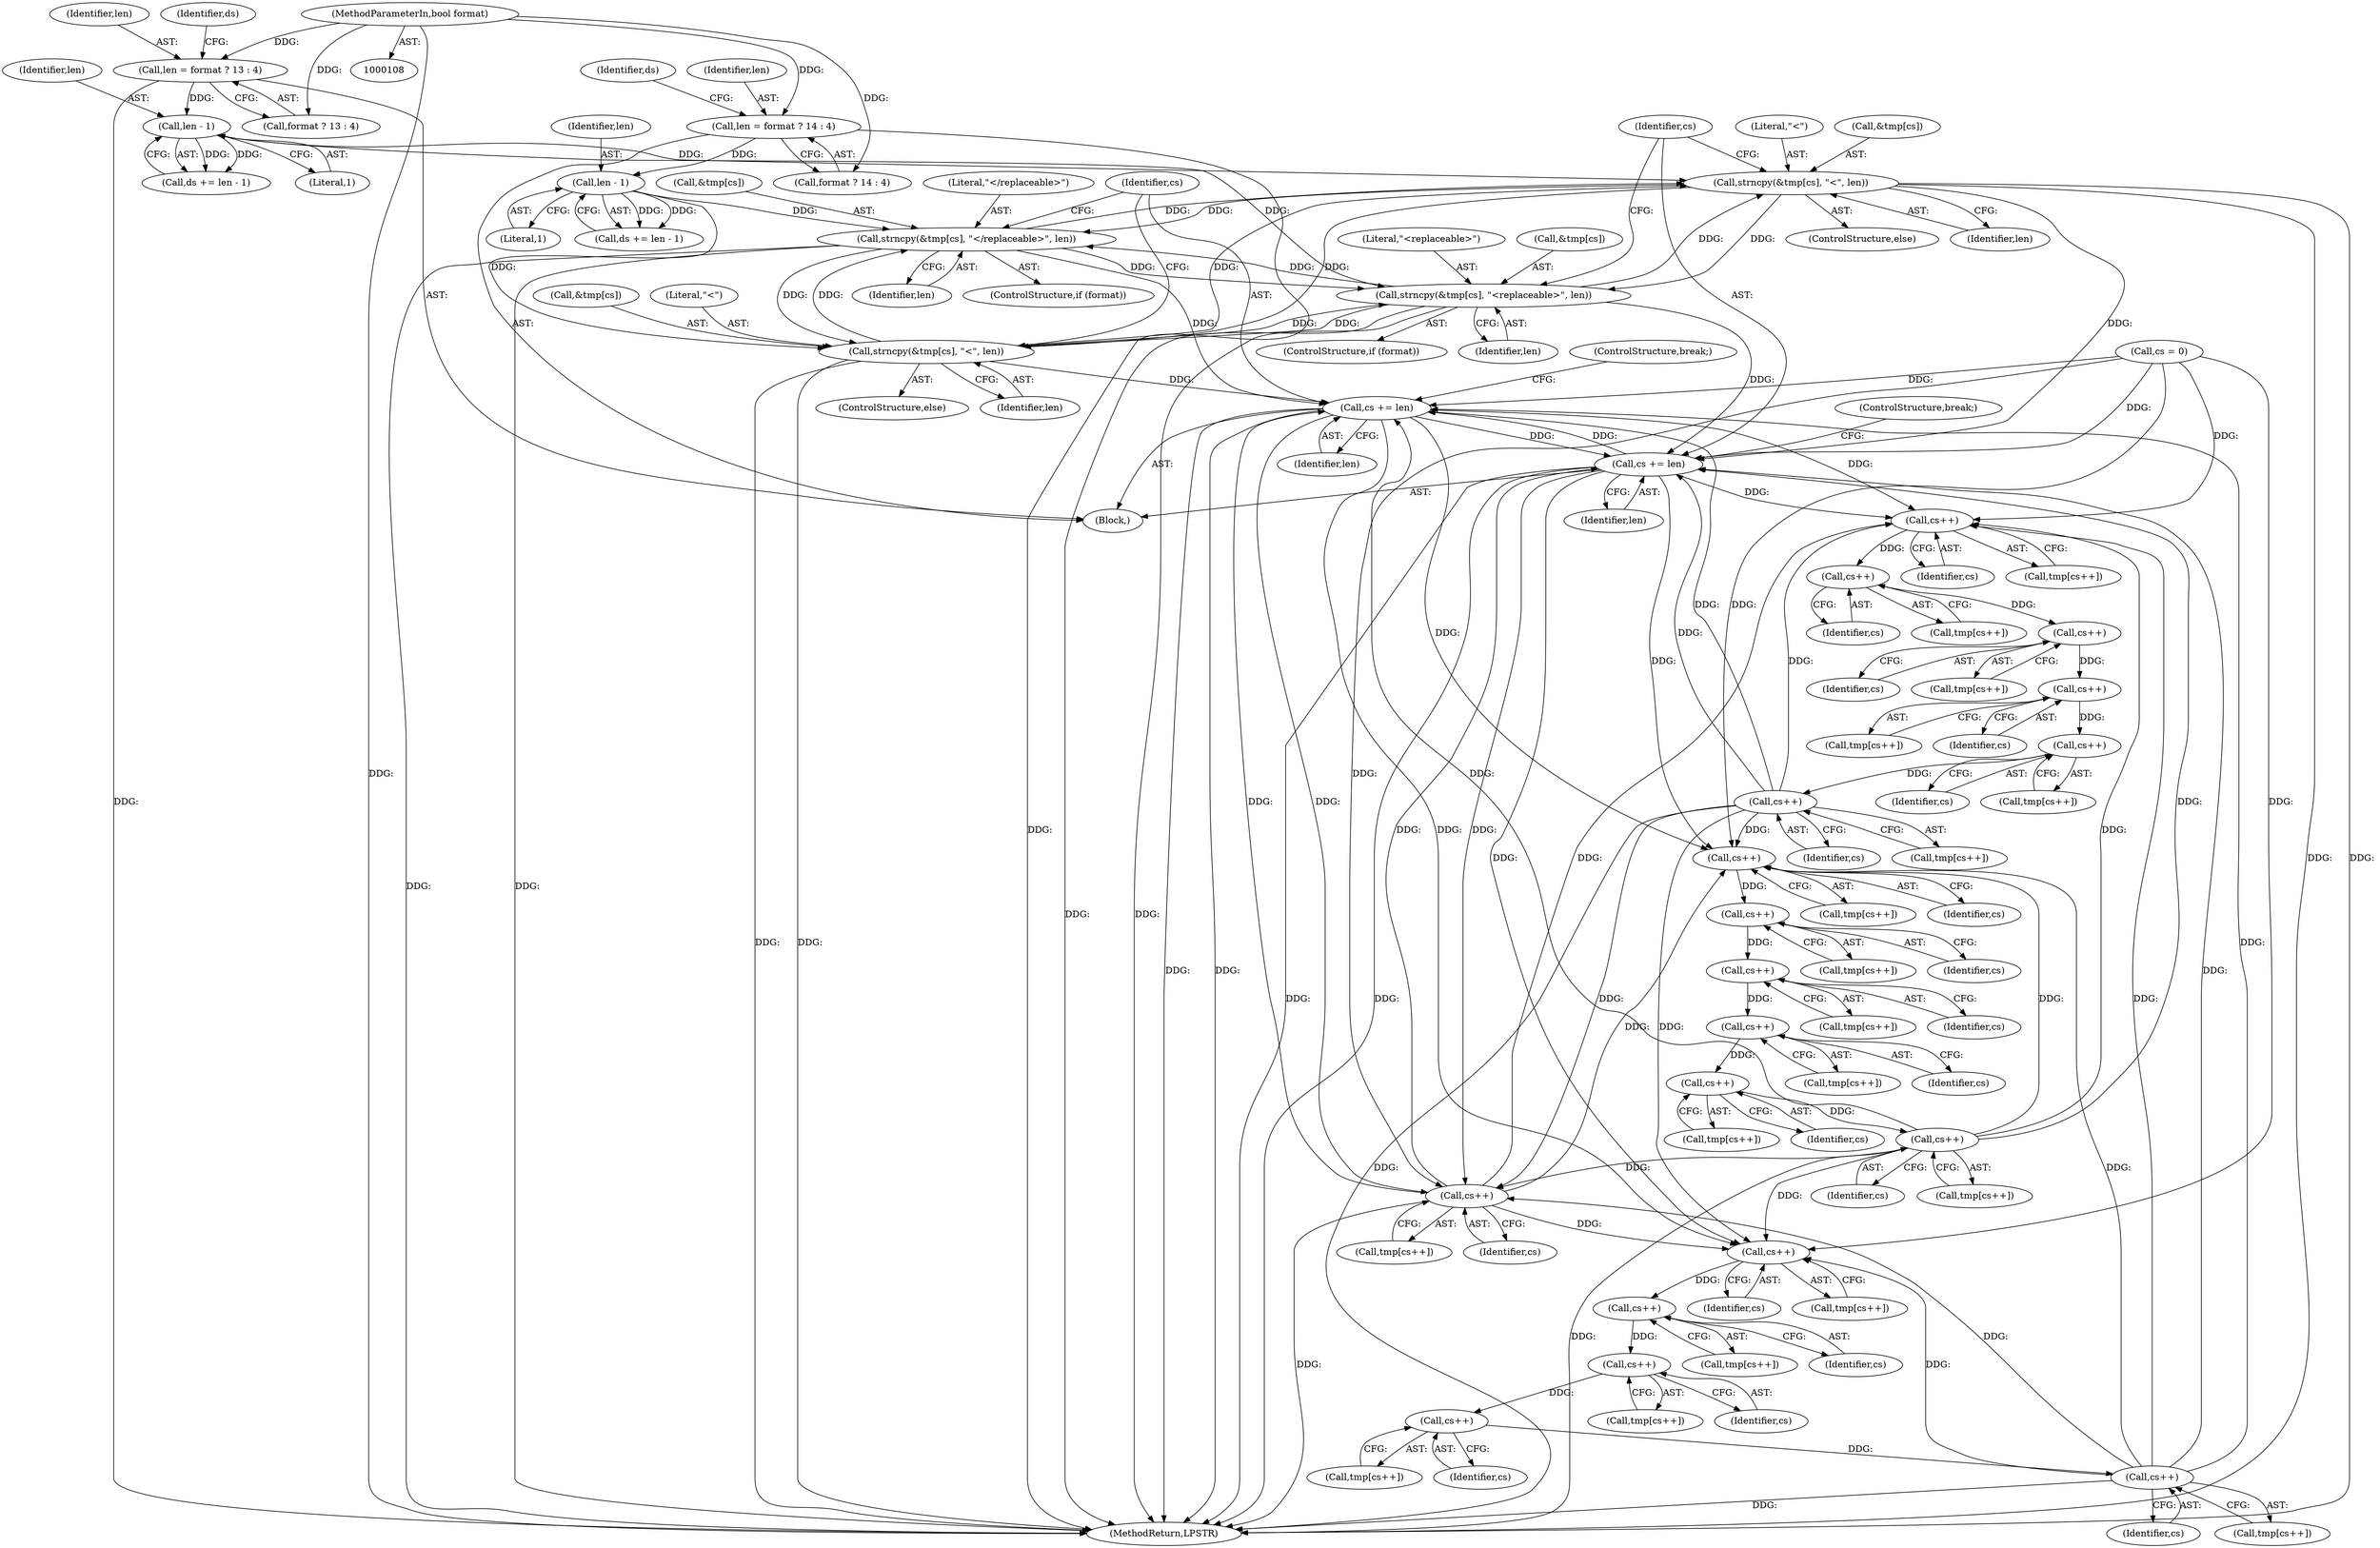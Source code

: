 digraph "0_FreeRDP_fc80ab45621bd966f70594c0b7393ec005a94007@API" {
"1000261" [label="(Call,strncpy(&tmp[cs], \"&lt;\", len))"];
"1000315" [label="(Call,strncpy(&tmp[cs], \"</replaceable>\", len))"];
"1000253" [label="(Call,strncpy(&tmp[cs], \"<replaceable>\", len))"];
"1000261" [label="(Call,strncpy(&tmp[cs], \"&lt;\", len))"];
"1000323" [label="(Call,strncpy(&tmp[cs], \"&lt;\", len))"];
"1000281" [label="(Call,len - 1)"];
"1000273" [label="(Call,len = format ? 14 : 4)"];
"1000110" [label="(MethodParameterIn,bool format)"];
"1000219" [label="(Call,len - 1)"];
"1000211" [label="(Call,len = format ? 13 : 4)"];
"1000268" [label="(Call,cs += len)"];
"1000330" [label="(Call,cs += len)"];
"1000370" [label="(Call,cs++)"];
"1000376" [label="(Call,cs++)"];
"1000382" [label="(Call,cs++)"];
"1000388" [label="(Call,cs++)"];
"1000394" [label="(Call,cs++)"];
"1000400" [label="(Call,cs++)"];
"1000440" [label="(Call,cs++)"];
"1000446" [label="(Call,cs++)"];
"1000452" [label="(Call,cs++)"];
"1000458" [label="(Call,cs++)"];
"1000464" [label="(Call,cs++)"];
"1000470" [label="(Call,cs++)"];
"1000510" [label="(Call,cs++)"];
"1000516" [label="(Call,cs++)"];
"1000522" [label="(Call,cs++)"];
"1000528" [label="(Call,cs++)"];
"1000534" [label="(Call,cs++)"];
"1000542" [label="(Call,cs++)"];
"1000283" [label="(Literal,1)"];
"1000465" [label="(Identifier,cs)"];
"1000400" [label="(Call,cs++)"];
"1000438" [label="(Call,tmp[cs++])"];
"1000388" [label="(Call,cs++)"];
"1000275" [label="(Call,format ? 14 : 4)"];
"1000279" [label="(Call,ds += len - 1)"];
"1000523" [label="(Identifier,cs)"];
"1000458" [label="(Call,cs++)"];
"1000386" [label="(Call,tmp[cs++])"];
"1000510" [label="(Call,cs++)"];
"1000213" [label="(Call,format ? 13 : 4)"];
"1000332" [label="(Identifier,len)"];
"1000260" [label="(ControlStructure,else)"];
"1000371" [label="(Identifier,cs)"];
"1000456" [label="(Call,tmp[cs++])"];
"1000450" [label="(Call,tmp[cs++])"];
"1000268" [label="(Call,cs += len)"];
"1000470" [label="(Call,cs++)"];
"1000322" [label="(ControlStructure,else)"];
"1000316" [label="(Call,&tmp[cs])"];
"1000270" [label="(Identifier,len)"];
"1000209" [label="(Block,)"];
"1000258" [label="(Literal,\"<replaceable>\")"];
"1000520" [label="(Call,tmp[cs++])"];
"1000330" [label="(Call,cs += len)"];
"1000526" [label="(Call,tmp[cs++])"];
"1000517" [label="(Identifier,cs)"];
"1000329" [label="(Identifier,len)"];
"1000542" [label="(Call,cs++)"];
"1000324" [label="(Call,&tmp[cs])"];
"1000253" [label="(Call,strncpy(&tmp[cs], \"<replaceable>\", len))"];
"1000212" [label="(Identifier,len)"];
"1000333" [label="(ControlStructure,break;)"];
"1000261" [label="(Call,strncpy(&tmp[cs], \"&lt;\", len))"];
"1000217" [label="(Call,ds += len - 1)"];
"1000392" [label="(Call,tmp[cs++])"];
"1000259" [label="(Identifier,len)"];
"1000376" [label="(Call,cs++)"];
"1000382" [label="(Call,cs++)"];
"1000323" [label="(Call,strncpy(&tmp[cs], \"&lt;\", len))"];
"1000446" [label="(Call,cs++)"];
"1000282" [label="(Identifier,len)"];
"1000511" [label="(Identifier,cs)"];
"1000543" [label="(Identifier,cs)"];
"1000444" [label="(Call,tmp[cs++])"];
"1000540" [label="(Call,tmp[cs++])"];
"1000459" [label="(Identifier,cs)"];
"1000267" [label="(Identifier,len)"];
"1000452" [label="(Call,cs++)"];
"1000440" [label="(Call,cs++)"];
"1000532" [label="(Call,tmp[cs++])"];
"1000254" [label="(Call,&tmp[cs])"];
"1000535" [label="(Identifier,cs)"];
"1000383" [label="(Identifier,cs)"];
"1000380" [label="(Call,tmp[cs++])"];
"1000557" [label="(MethodReturn,LPSTR)"];
"1000534" [label="(Call,cs++)"];
"1000447" [label="(Identifier,cs)"];
"1000377" [label="(Identifier,cs)"];
"1000110" [label="(MethodParameterIn,bool format)"];
"1000269" [label="(Identifier,cs)"];
"1000266" [label="(Literal,\"&lt;\")"];
"1000315" [label="(Call,strncpy(&tmp[cs], \"</replaceable>\", len))"];
"1000211" [label="(Call,len = format ? 13 : 4)"];
"1000441" [label="(Identifier,cs)"];
"1000374" [label="(Call,tmp[cs++])"];
"1000468" [label="(Call,tmp[cs++])"];
"1000121" [label="(Call,cs = 0)"];
"1000516" [label="(Call,cs++)"];
"1000522" [label="(Call,cs++)"];
"1000271" [label="(ControlStructure,break;)"];
"1000401" [label="(Identifier,cs)"];
"1000394" [label="(Call,cs++)"];
"1000471" [label="(Identifier,cs)"];
"1000262" [label="(Call,&tmp[cs])"];
"1000320" [label="(Literal,\"</replaceable>\")"];
"1000529" [label="(Identifier,cs)"];
"1000464" [label="(Call,cs++)"];
"1000280" [label="(Identifier,ds)"];
"1000321" [label="(Identifier,len)"];
"1000220" [label="(Identifier,len)"];
"1000313" [label="(ControlStructure,if (format))"];
"1000218" [label="(Identifier,ds)"];
"1000389" [label="(Identifier,cs)"];
"1000368" [label="(Call,tmp[cs++])"];
"1000514" [label="(Call,tmp[cs++])"];
"1000251" [label="(ControlStructure,if (format))"];
"1000508" [label="(Call,tmp[cs++])"];
"1000453" [label="(Identifier,cs)"];
"1000219" [label="(Call,len - 1)"];
"1000395" [label="(Identifier,cs)"];
"1000281" [label="(Call,len - 1)"];
"1000328" [label="(Literal,\"&lt;\")"];
"1000370" [label="(Call,cs++)"];
"1000273" [label="(Call,len = format ? 14 : 4)"];
"1000528" [label="(Call,cs++)"];
"1000221" [label="(Literal,1)"];
"1000331" [label="(Identifier,cs)"];
"1000398" [label="(Call,tmp[cs++])"];
"1000462" [label="(Call,tmp[cs++])"];
"1000274" [label="(Identifier,len)"];
"1000261" -> "1000260"  [label="AST: "];
"1000261" -> "1000267"  [label="CFG: "];
"1000262" -> "1000261"  [label="AST: "];
"1000266" -> "1000261"  [label="AST: "];
"1000267" -> "1000261"  [label="AST: "];
"1000269" -> "1000261"  [label="CFG: "];
"1000261" -> "1000557"  [label="DDG: "];
"1000261" -> "1000557"  [label="DDG: "];
"1000261" -> "1000253"  [label="DDG: "];
"1000315" -> "1000261"  [label="DDG: "];
"1000253" -> "1000261"  [label="DDG: "];
"1000323" -> "1000261"  [label="DDG: "];
"1000219" -> "1000261"  [label="DDG: "];
"1000261" -> "1000268"  [label="DDG: "];
"1000261" -> "1000315"  [label="DDG: "];
"1000261" -> "1000323"  [label="DDG: "];
"1000315" -> "1000313"  [label="AST: "];
"1000315" -> "1000321"  [label="CFG: "];
"1000316" -> "1000315"  [label="AST: "];
"1000320" -> "1000315"  [label="AST: "];
"1000321" -> "1000315"  [label="AST: "];
"1000331" -> "1000315"  [label="CFG: "];
"1000315" -> "1000557"  [label="DDG: "];
"1000315" -> "1000557"  [label="DDG: "];
"1000315" -> "1000253"  [label="DDG: "];
"1000253" -> "1000315"  [label="DDG: "];
"1000323" -> "1000315"  [label="DDG: "];
"1000281" -> "1000315"  [label="DDG: "];
"1000315" -> "1000323"  [label="DDG: "];
"1000315" -> "1000330"  [label="DDG: "];
"1000253" -> "1000251"  [label="AST: "];
"1000253" -> "1000259"  [label="CFG: "];
"1000254" -> "1000253"  [label="AST: "];
"1000258" -> "1000253"  [label="AST: "];
"1000259" -> "1000253"  [label="AST: "];
"1000269" -> "1000253"  [label="CFG: "];
"1000253" -> "1000557"  [label="DDG: "];
"1000253" -> "1000557"  [label="DDG: "];
"1000323" -> "1000253"  [label="DDG: "];
"1000219" -> "1000253"  [label="DDG: "];
"1000253" -> "1000268"  [label="DDG: "];
"1000253" -> "1000323"  [label="DDG: "];
"1000323" -> "1000322"  [label="AST: "];
"1000323" -> "1000329"  [label="CFG: "];
"1000324" -> "1000323"  [label="AST: "];
"1000328" -> "1000323"  [label="AST: "];
"1000329" -> "1000323"  [label="AST: "];
"1000331" -> "1000323"  [label="CFG: "];
"1000323" -> "1000557"  [label="DDG: "];
"1000323" -> "1000557"  [label="DDG: "];
"1000281" -> "1000323"  [label="DDG: "];
"1000323" -> "1000330"  [label="DDG: "];
"1000281" -> "1000279"  [label="AST: "];
"1000281" -> "1000283"  [label="CFG: "];
"1000282" -> "1000281"  [label="AST: "];
"1000283" -> "1000281"  [label="AST: "];
"1000279" -> "1000281"  [label="CFG: "];
"1000281" -> "1000279"  [label="DDG: "];
"1000281" -> "1000279"  [label="DDG: "];
"1000273" -> "1000281"  [label="DDG: "];
"1000273" -> "1000209"  [label="AST: "];
"1000273" -> "1000275"  [label="CFG: "];
"1000274" -> "1000273"  [label="AST: "];
"1000275" -> "1000273"  [label="AST: "];
"1000280" -> "1000273"  [label="CFG: "];
"1000273" -> "1000557"  [label="DDG: "];
"1000110" -> "1000273"  [label="DDG: "];
"1000110" -> "1000108"  [label="AST: "];
"1000110" -> "1000557"  [label="DDG: "];
"1000110" -> "1000211"  [label="DDG: "];
"1000110" -> "1000213"  [label="DDG: "];
"1000110" -> "1000275"  [label="DDG: "];
"1000219" -> "1000217"  [label="AST: "];
"1000219" -> "1000221"  [label="CFG: "];
"1000220" -> "1000219"  [label="AST: "];
"1000221" -> "1000219"  [label="AST: "];
"1000217" -> "1000219"  [label="CFG: "];
"1000219" -> "1000217"  [label="DDG: "];
"1000219" -> "1000217"  [label="DDG: "];
"1000211" -> "1000219"  [label="DDG: "];
"1000211" -> "1000209"  [label="AST: "];
"1000211" -> "1000213"  [label="CFG: "];
"1000212" -> "1000211"  [label="AST: "];
"1000213" -> "1000211"  [label="AST: "];
"1000218" -> "1000211"  [label="CFG: "];
"1000211" -> "1000557"  [label="DDG: "];
"1000268" -> "1000209"  [label="AST: "];
"1000268" -> "1000270"  [label="CFG: "];
"1000269" -> "1000268"  [label="AST: "];
"1000270" -> "1000268"  [label="AST: "];
"1000271" -> "1000268"  [label="CFG: "];
"1000268" -> "1000557"  [label="DDG: "];
"1000268" -> "1000557"  [label="DDG: "];
"1000330" -> "1000268"  [label="DDG: "];
"1000400" -> "1000268"  [label="DDG: "];
"1000542" -> "1000268"  [label="DDG: "];
"1000121" -> "1000268"  [label="DDG: "];
"1000534" -> "1000268"  [label="DDG: "];
"1000470" -> "1000268"  [label="DDG: "];
"1000268" -> "1000330"  [label="DDG: "];
"1000268" -> "1000370"  [label="DDG: "];
"1000268" -> "1000440"  [label="DDG: "];
"1000268" -> "1000510"  [label="DDG: "];
"1000268" -> "1000542"  [label="DDG: "];
"1000330" -> "1000209"  [label="AST: "];
"1000330" -> "1000332"  [label="CFG: "];
"1000331" -> "1000330"  [label="AST: "];
"1000332" -> "1000330"  [label="AST: "];
"1000333" -> "1000330"  [label="CFG: "];
"1000330" -> "1000557"  [label="DDG: "];
"1000330" -> "1000557"  [label="DDG: "];
"1000400" -> "1000330"  [label="DDG: "];
"1000542" -> "1000330"  [label="DDG: "];
"1000121" -> "1000330"  [label="DDG: "];
"1000534" -> "1000330"  [label="DDG: "];
"1000470" -> "1000330"  [label="DDG: "];
"1000330" -> "1000370"  [label="DDG: "];
"1000330" -> "1000440"  [label="DDG: "];
"1000330" -> "1000510"  [label="DDG: "];
"1000330" -> "1000542"  [label="DDG: "];
"1000370" -> "1000368"  [label="AST: "];
"1000370" -> "1000371"  [label="CFG: "];
"1000371" -> "1000370"  [label="AST: "];
"1000368" -> "1000370"  [label="CFG: "];
"1000400" -> "1000370"  [label="DDG: "];
"1000542" -> "1000370"  [label="DDG: "];
"1000121" -> "1000370"  [label="DDG: "];
"1000534" -> "1000370"  [label="DDG: "];
"1000470" -> "1000370"  [label="DDG: "];
"1000370" -> "1000376"  [label="DDG: "];
"1000376" -> "1000374"  [label="AST: "];
"1000376" -> "1000377"  [label="CFG: "];
"1000377" -> "1000376"  [label="AST: "];
"1000374" -> "1000376"  [label="CFG: "];
"1000376" -> "1000382"  [label="DDG: "];
"1000382" -> "1000380"  [label="AST: "];
"1000382" -> "1000383"  [label="CFG: "];
"1000383" -> "1000382"  [label="AST: "];
"1000380" -> "1000382"  [label="CFG: "];
"1000382" -> "1000388"  [label="DDG: "];
"1000388" -> "1000386"  [label="AST: "];
"1000388" -> "1000389"  [label="CFG: "];
"1000389" -> "1000388"  [label="AST: "];
"1000386" -> "1000388"  [label="CFG: "];
"1000388" -> "1000394"  [label="DDG: "];
"1000394" -> "1000392"  [label="AST: "];
"1000394" -> "1000395"  [label="CFG: "];
"1000395" -> "1000394"  [label="AST: "];
"1000392" -> "1000394"  [label="CFG: "];
"1000394" -> "1000400"  [label="DDG: "];
"1000400" -> "1000398"  [label="AST: "];
"1000400" -> "1000401"  [label="CFG: "];
"1000401" -> "1000400"  [label="AST: "];
"1000398" -> "1000400"  [label="CFG: "];
"1000400" -> "1000557"  [label="DDG: "];
"1000400" -> "1000440"  [label="DDG: "];
"1000400" -> "1000510"  [label="DDG: "];
"1000400" -> "1000542"  [label="DDG: "];
"1000440" -> "1000438"  [label="AST: "];
"1000440" -> "1000441"  [label="CFG: "];
"1000441" -> "1000440"  [label="AST: "];
"1000438" -> "1000440"  [label="CFG: "];
"1000542" -> "1000440"  [label="DDG: "];
"1000121" -> "1000440"  [label="DDG: "];
"1000534" -> "1000440"  [label="DDG: "];
"1000470" -> "1000440"  [label="DDG: "];
"1000440" -> "1000446"  [label="DDG: "];
"1000446" -> "1000444"  [label="AST: "];
"1000446" -> "1000447"  [label="CFG: "];
"1000447" -> "1000446"  [label="AST: "];
"1000444" -> "1000446"  [label="CFG: "];
"1000446" -> "1000452"  [label="DDG: "];
"1000452" -> "1000450"  [label="AST: "];
"1000452" -> "1000453"  [label="CFG: "];
"1000453" -> "1000452"  [label="AST: "];
"1000450" -> "1000452"  [label="CFG: "];
"1000452" -> "1000458"  [label="DDG: "];
"1000458" -> "1000456"  [label="AST: "];
"1000458" -> "1000459"  [label="CFG: "];
"1000459" -> "1000458"  [label="AST: "];
"1000456" -> "1000458"  [label="CFG: "];
"1000458" -> "1000464"  [label="DDG: "];
"1000464" -> "1000462"  [label="AST: "];
"1000464" -> "1000465"  [label="CFG: "];
"1000465" -> "1000464"  [label="AST: "];
"1000462" -> "1000464"  [label="CFG: "];
"1000464" -> "1000470"  [label="DDG: "];
"1000470" -> "1000468"  [label="AST: "];
"1000470" -> "1000471"  [label="CFG: "];
"1000471" -> "1000470"  [label="AST: "];
"1000468" -> "1000470"  [label="CFG: "];
"1000470" -> "1000557"  [label="DDG: "];
"1000470" -> "1000510"  [label="DDG: "];
"1000470" -> "1000542"  [label="DDG: "];
"1000510" -> "1000508"  [label="AST: "];
"1000510" -> "1000511"  [label="CFG: "];
"1000511" -> "1000510"  [label="AST: "];
"1000508" -> "1000510"  [label="CFG: "];
"1000542" -> "1000510"  [label="DDG: "];
"1000121" -> "1000510"  [label="DDG: "];
"1000534" -> "1000510"  [label="DDG: "];
"1000510" -> "1000516"  [label="DDG: "];
"1000516" -> "1000514"  [label="AST: "];
"1000516" -> "1000517"  [label="CFG: "];
"1000517" -> "1000516"  [label="AST: "];
"1000514" -> "1000516"  [label="CFG: "];
"1000516" -> "1000522"  [label="DDG: "];
"1000522" -> "1000520"  [label="AST: "];
"1000522" -> "1000523"  [label="CFG: "];
"1000523" -> "1000522"  [label="AST: "];
"1000520" -> "1000522"  [label="CFG: "];
"1000522" -> "1000528"  [label="DDG: "];
"1000528" -> "1000526"  [label="AST: "];
"1000528" -> "1000529"  [label="CFG: "];
"1000529" -> "1000528"  [label="AST: "];
"1000526" -> "1000528"  [label="CFG: "];
"1000528" -> "1000534"  [label="DDG: "];
"1000534" -> "1000532"  [label="AST: "];
"1000534" -> "1000535"  [label="CFG: "];
"1000535" -> "1000534"  [label="AST: "];
"1000532" -> "1000534"  [label="CFG: "];
"1000534" -> "1000557"  [label="DDG: "];
"1000534" -> "1000542"  [label="DDG: "];
"1000542" -> "1000540"  [label="AST: "];
"1000542" -> "1000543"  [label="CFG: "];
"1000543" -> "1000542"  [label="AST: "];
"1000540" -> "1000542"  [label="CFG: "];
"1000542" -> "1000557"  [label="DDG: "];
"1000121" -> "1000542"  [label="DDG: "];
}
